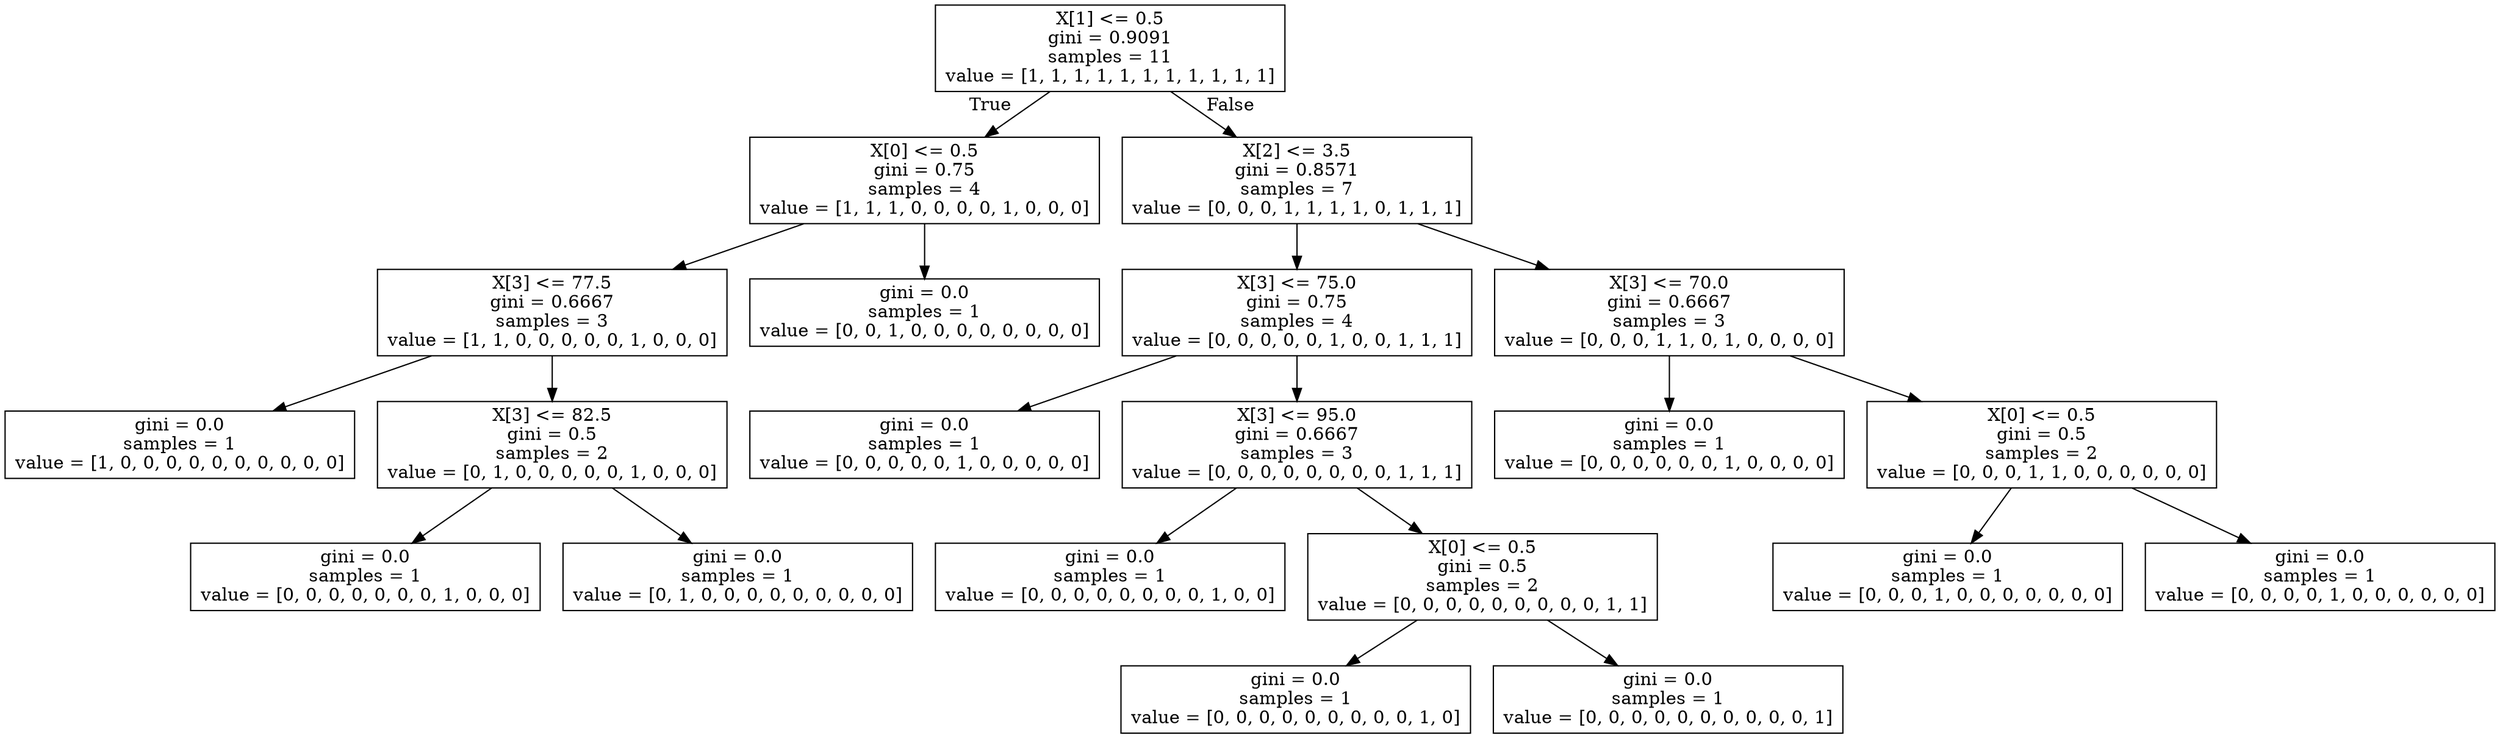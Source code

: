 digraph Tree {
node [shape=box] ;
0 [label="X[1] <= 0.5\ngini = 0.9091\nsamples = 11\nvalue = [1, 1, 1, 1, 1, 1, 1, 1, 1, 1, 1]"] ;
1 [label="X[0] <= 0.5\ngini = 0.75\nsamples = 4\nvalue = [1, 1, 1, 0, 0, 0, 0, 1, 0, 0, 0]"] ;
0 -> 1 [labeldistance=2.5, labelangle=45, headlabel="True"] ;
2 [label="X[3] <= 77.5\ngini = 0.6667\nsamples = 3\nvalue = [1, 1, 0, 0, 0, 0, 0, 1, 0, 0, 0]"] ;
1 -> 2 ;
3 [label="gini = 0.0\nsamples = 1\nvalue = [1, 0, 0, 0, 0, 0, 0, 0, 0, 0, 0]"] ;
2 -> 3 ;
4 [label="X[3] <= 82.5\ngini = 0.5\nsamples = 2\nvalue = [0, 1, 0, 0, 0, 0, 0, 1, 0, 0, 0]"] ;
2 -> 4 ;
5 [label="gini = 0.0\nsamples = 1\nvalue = [0, 0, 0, 0, 0, 0, 0, 1, 0, 0, 0]"] ;
4 -> 5 ;
6 [label="gini = 0.0\nsamples = 1\nvalue = [0, 1, 0, 0, 0, 0, 0, 0, 0, 0, 0]"] ;
4 -> 6 ;
7 [label="gini = 0.0\nsamples = 1\nvalue = [0, 0, 1, 0, 0, 0, 0, 0, 0, 0, 0]"] ;
1 -> 7 ;
8 [label="X[2] <= 3.5\ngini = 0.8571\nsamples = 7\nvalue = [0, 0, 0, 1, 1, 1, 1, 0, 1, 1, 1]"] ;
0 -> 8 [labeldistance=2.5, labelangle=-45, headlabel="False"] ;
9 [label="X[3] <= 75.0\ngini = 0.75\nsamples = 4\nvalue = [0, 0, 0, 0, 0, 1, 0, 0, 1, 1, 1]"] ;
8 -> 9 ;
10 [label="gini = 0.0\nsamples = 1\nvalue = [0, 0, 0, 0, 0, 1, 0, 0, 0, 0, 0]"] ;
9 -> 10 ;
11 [label="X[3] <= 95.0\ngini = 0.6667\nsamples = 3\nvalue = [0, 0, 0, 0, 0, 0, 0, 0, 1, 1, 1]"] ;
9 -> 11 ;
12 [label="gini = 0.0\nsamples = 1\nvalue = [0, 0, 0, 0, 0, 0, 0, 0, 1, 0, 0]"] ;
11 -> 12 ;
13 [label="X[0] <= 0.5\ngini = 0.5\nsamples = 2\nvalue = [0, 0, 0, 0, 0, 0, 0, 0, 0, 1, 1]"] ;
11 -> 13 ;
14 [label="gini = 0.0\nsamples = 1\nvalue = [0, 0, 0, 0, 0, 0, 0, 0, 0, 1, 0]"] ;
13 -> 14 ;
15 [label="gini = 0.0\nsamples = 1\nvalue = [0, 0, 0, 0, 0, 0, 0, 0, 0, 0, 1]"] ;
13 -> 15 ;
16 [label="X[3] <= 70.0\ngini = 0.6667\nsamples = 3\nvalue = [0, 0, 0, 1, 1, 0, 1, 0, 0, 0, 0]"] ;
8 -> 16 ;
17 [label="gini = 0.0\nsamples = 1\nvalue = [0, 0, 0, 0, 0, 0, 1, 0, 0, 0, 0]"] ;
16 -> 17 ;
18 [label="X[0] <= 0.5\ngini = 0.5\nsamples = 2\nvalue = [0, 0, 0, 1, 1, 0, 0, 0, 0, 0, 0]"] ;
16 -> 18 ;
19 [label="gini = 0.0\nsamples = 1\nvalue = [0, 0, 0, 1, 0, 0, 0, 0, 0, 0, 0]"] ;
18 -> 19 ;
20 [label="gini = 0.0\nsamples = 1\nvalue = [0, 0, 0, 0, 1, 0, 0, 0, 0, 0, 0]"] ;
18 -> 20 ;
}